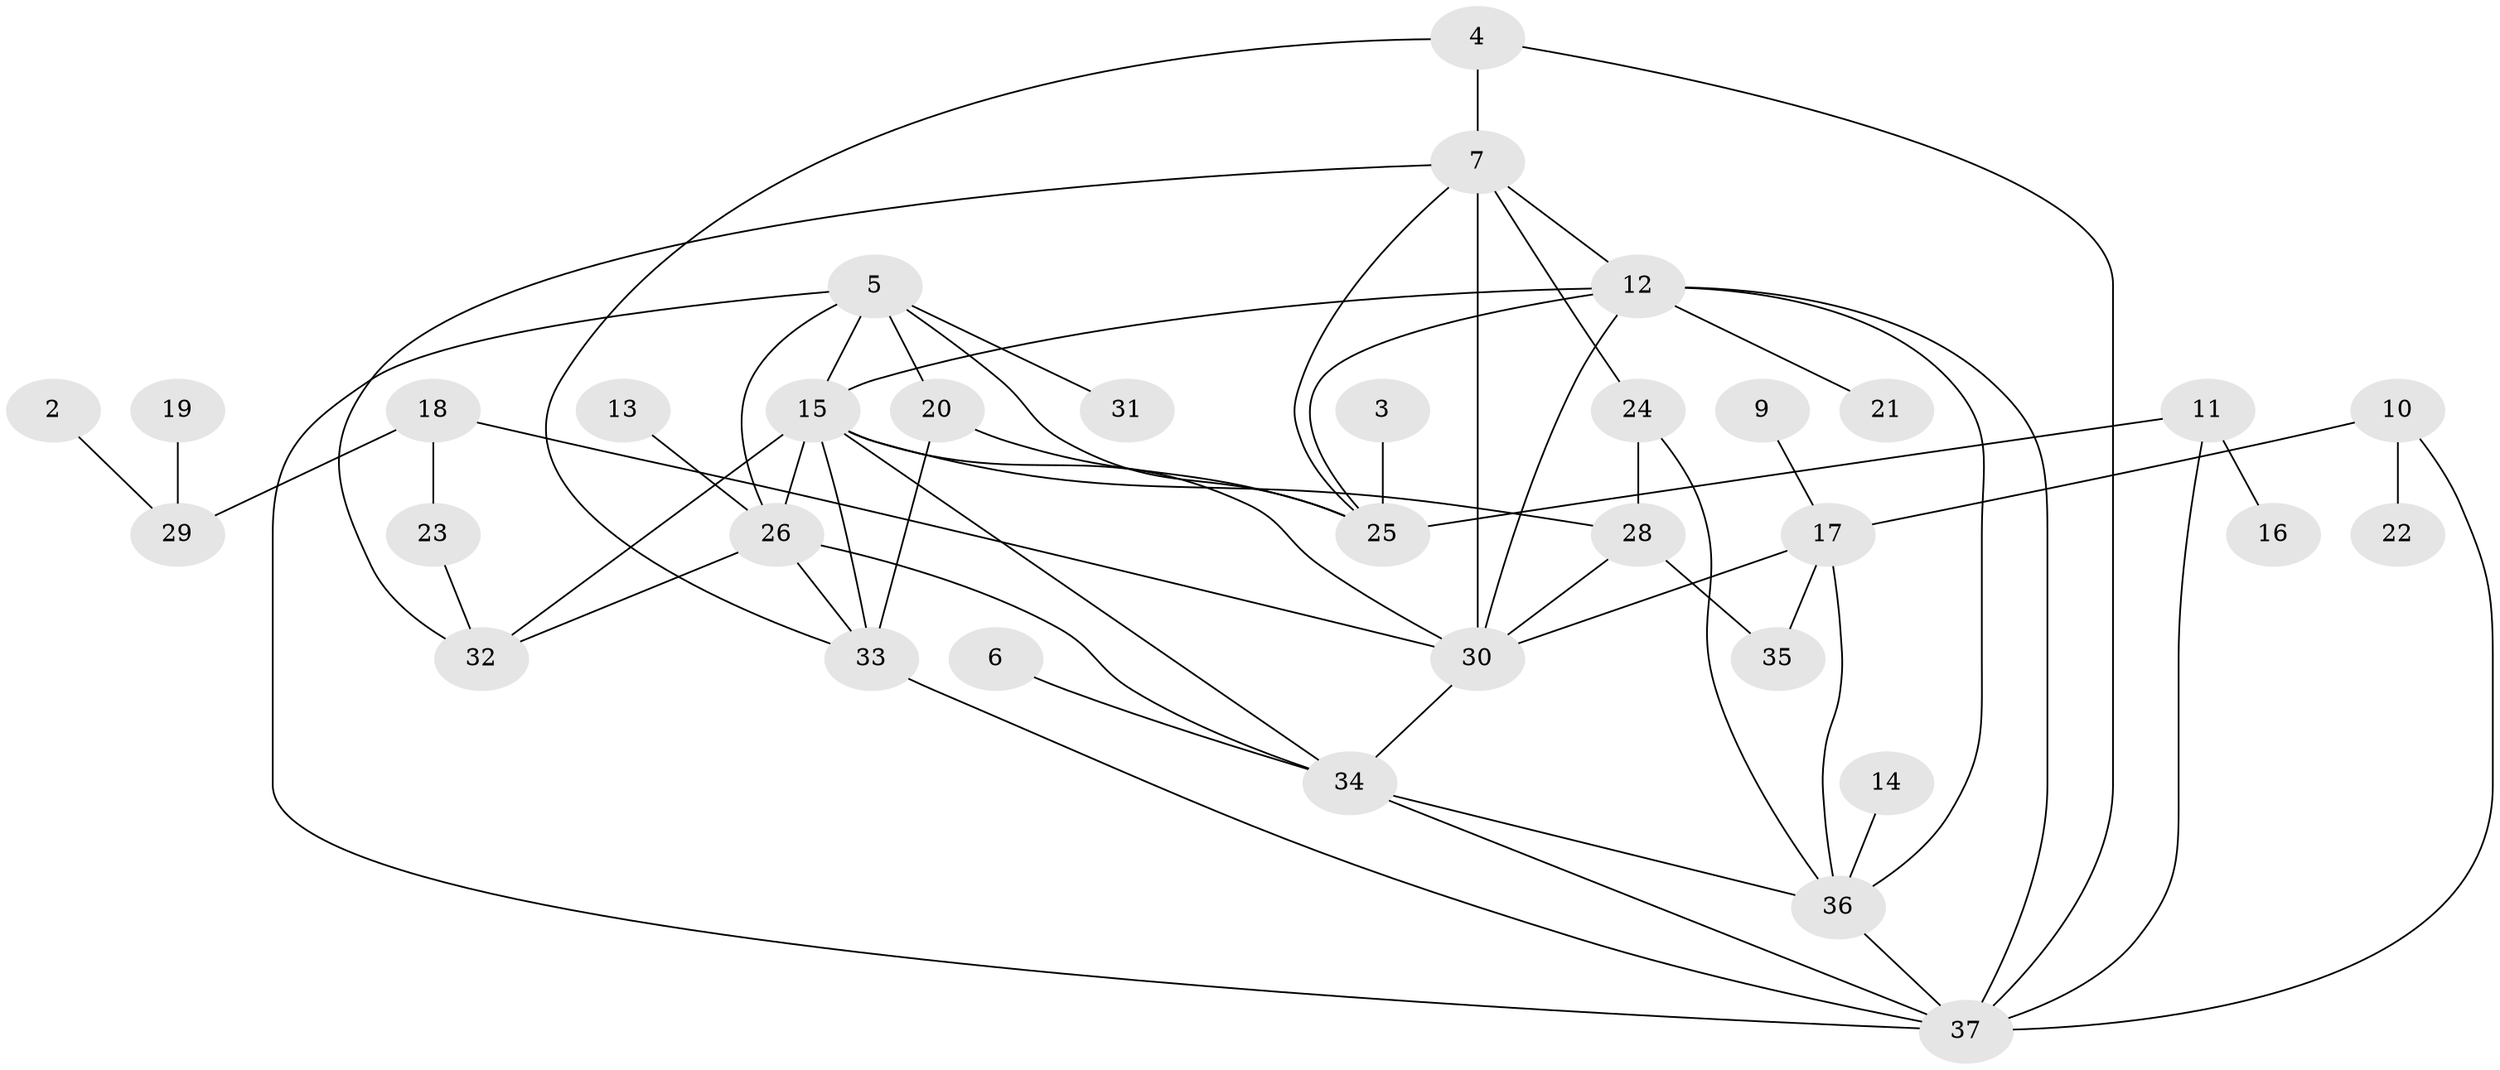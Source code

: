 // original degree distribution, {3: 0.22826086956521738, 2: 0.21739130434782608, 0: 0.021739130434782608, 8: 0.021739130434782608, 1: 0.2608695652173913, 4: 0.16304347826086957, 7: 0.010869565217391304, 6: 0.010869565217391304, 5: 0.06521739130434782}
// Generated by graph-tools (version 1.1) at 2025/35/03/04/25 23:35:51]
// undirected, 34 vertices, 60 edges
graph export_dot {
  node [color=gray90,style=filled];
  2;
  3;
  4;
  5;
  6;
  7;
  9;
  10;
  11;
  12;
  13;
  14;
  15;
  16;
  17;
  18;
  19;
  20;
  21;
  22;
  23;
  24;
  25;
  26;
  28;
  29;
  30;
  31;
  32;
  33;
  34;
  35;
  36;
  37;
  2 -- 29 [weight=1.0];
  3 -- 25 [weight=1.0];
  4 -- 7 [weight=1.0];
  4 -- 33 [weight=1.0];
  4 -- 37 [weight=1.0];
  5 -- 15 [weight=1.0];
  5 -- 20 [weight=1.0];
  5 -- 25 [weight=1.0];
  5 -- 26 [weight=1.0];
  5 -- 31 [weight=1.0];
  5 -- 37 [weight=1.0];
  6 -- 34 [weight=1.0];
  7 -- 12 [weight=1.0];
  7 -- 24 [weight=1.0];
  7 -- 25 [weight=1.0];
  7 -- 30 [weight=1.0];
  7 -- 32 [weight=1.0];
  9 -- 17 [weight=1.0];
  10 -- 17 [weight=1.0];
  10 -- 22 [weight=1.0];
  10 -- 37 [weight=1.0];
  11 -- 16 [weight=1.0];
  11 -- 25 [weight=2.0];
  11 -- 37 [weight=2.0];
  12 -- 15 [weight=1.0];
  12 -- 21 [weight=1.0];
  12 -- 25 [weight=1.0];
  12 -- 30 [weight=1.0];
  12 -- 36 [weight=1.0];
  12 -- 37 [weight=1.0];
  13 -- 26 [weight=1.0];
  14 -- 36 [weight=1.0];
  15 -- 26 [weight=2.0];
  15 -- 28 [weight=1.0];
  15 -- 30 [weight=1.0];
  15 -- 32 [weight=1.0];
  15 -- 33 [weight=1.0];
  15 -- 34 [weight=1.0];
  17 -- 30 [weight=1.0];
  17 -- 35 [weight=1.0];
  17 -- 36 [weight=1.0];
  18 -- 23 [weight=1.0];
  18 -- 29 [weight=1.0];
  18 -- 30 [weight=1.0];
  19 -- 29 [weight=1.0];
  20 -- 25 [weight=1.0];
  20 -- 33 [weight=1.0];
  23 -- 32 [weight=1.0];
  24 -- 28 [weight=1.0];
  24 -- 36 [weight=1.0];
  26 -- 32 [weight=1.0];
  26 -- 33 [weight=1.0];
  26 -- 34 [weight=1.0];
  28 -- 30 [weight=1.0];
  28 -- 35 [weight=1.0];
  30 -- 34 [weight=1.0];
  33 -- 37 [weight=2.0];
  34 -- 36 [weight=1.0];
  34 -- 37 [weight=1.0];
  36 -- 37 [weight=1.0];
}
